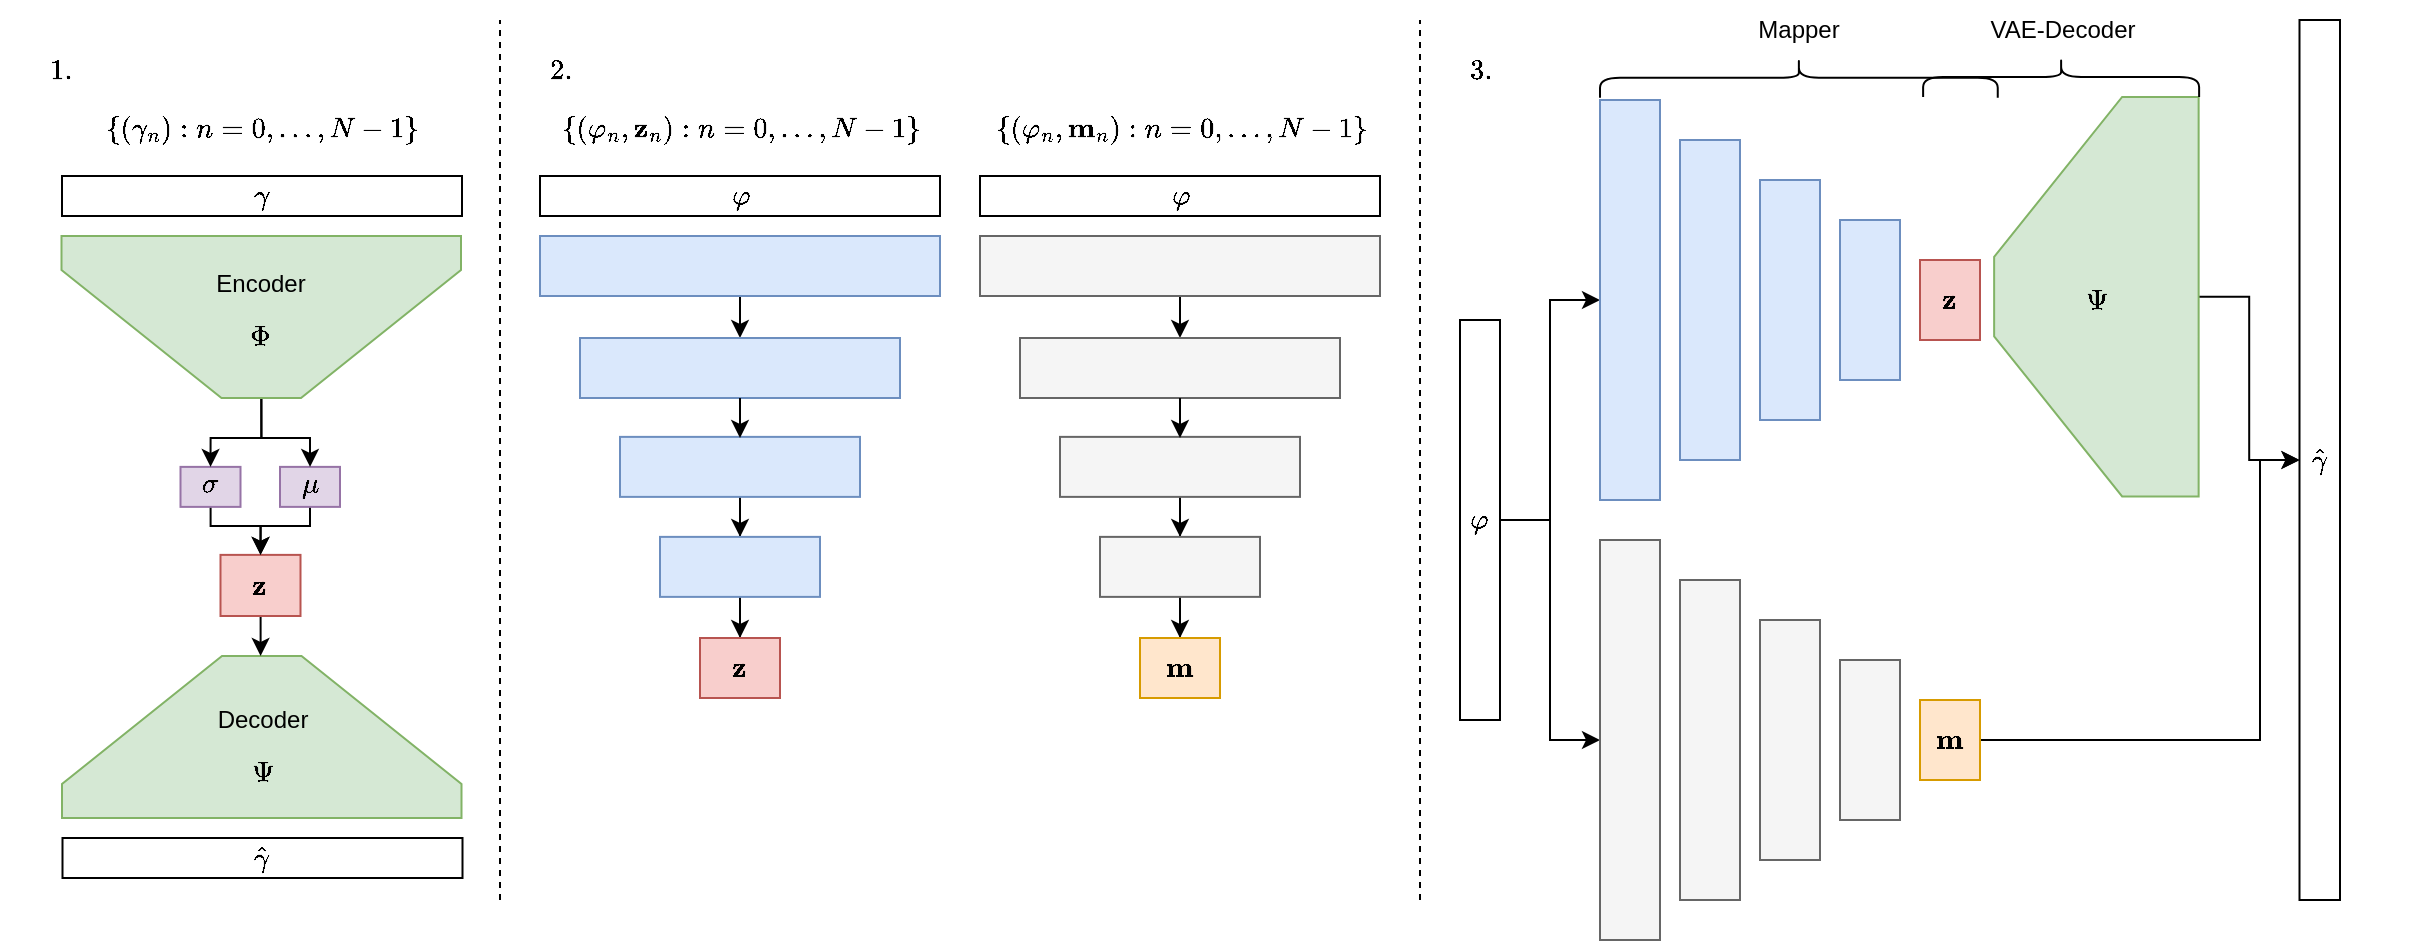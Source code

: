 <mxfile version="24.0.4" type="device">
  <diagram name="Seite-1" id="IvFxQ7YBZ0fXKgehMuEW">
    <mxGraphModel dx="2424" dy="882" grid="1" gridSize="10" guides="1" tooltips="1" connect="1" arrows="1" fold="1" page="1" pageScale="1" pageWidth="827" pageHeight="1169" math="1" shadow="0">
      <root>
        <mxCell id="0" />
        <mxCell id="1" parent="0" />
        <mxCell id="_-NI-KOX78uhNxdgtIzW-15" style="edgeStyle=orthogonalEdgeStyle;rounded=0;orthogonalLoop=1;jettySize=auto;html=1;entryX=0;entryY=0.5;entryDx=0;entryDy=0;" edge="1" parent="1" source="_-NI-KOX78uhNxdgtIzW-1" target="_-NI-KOX78uhNxdgtIzW-2">
          <mxGeometry relative="1" as="geometry" />
        </mxCell>
        <mxCell id="_-NI-KOX78uhNxdgtIzW-16" style="edgeStyle=orthogonalEdgeStyle;rounded=0;orthogonalLoop=1;jettySize=auto;html=1;entryX=0;entryY=0.5;entryDx=0;entryDy=0;" edge="1" parent="1" source="_-NI-KOX78uhNxdgtIzW-1" target="_-NI-KOX78uhNxdgtIzW-10">
          <mxGeometry relative="1" as="geometry" />
        </mxCell>
        <mxCell id="_-NI-KOX78uhNxdgtIzW-1" value="$$\varphi$$" style="rounded=0;whiteSpace=wrap;html=1;" vertex="1" parent="1">
          <mxGeometry x="120" y="310" width="20" height="200" as="geometry" />
        </mxCell>
        <mxCell id="_-NI-KOX78uhNxdgtIzW-2" value="" style="rounded=0;whiteSpace=wrap;html=1;fillColor=#dae8fc;strokeColor=#6c8ebf;" vertex="1" parent="1">
          <mxGeometry x="190" y="200" width="30" height="200" as="geometry" />
        </mxCell>
        <mxCell id="_-NI-KOX78uhNxdgtIzW-3" value="" style="rounded=0;whiteSpace=wrap;html=1;fillColor=#dae8fc;strokeColor=#6c8ebf;" vertex="1" parent="1">
          <mxGeometry x="230" y="220" width="30" height="160" as="geometry" />
        </mxCell>
        <mxCell id="_-NI-KOX78uhNxdgtIzW-4" value="" style="rounded=0;whiteSpace=wrap;html=1;fillColor=#dae8fc;strokeColor=#6c8ebf;" vertex="1" parent="1">
          <mxGeometry x="270" y="240" width="30" height="120" as="geometry" />
        </mxCell>
        <mxCell id="_-NI-KOX78uhNxdgtIzW-5" value="" style="rounded=0;whiteSpace=wrap;html=1;fillColor=#dae8fc;strokeColor=#6c8ebf;" vertex="1" parent="1">
          <mxGeometry x="310" y="260" width="30" height="80" as="geometry" />
        </mxCell>
        <mxCell id="_-NI-KOX78uhNxdgtIzW-6" value="$$\mathbf{z} $$" style="rounded=0;whiteSpace=wrap;html=1;fillColor=#f8cecc;strokeColor=#b85450;" vertex="1" parent="1">
          <mxGeometry x="350" y="280" width="30" height="40" as="geometry" />
        </mxCell>
        <mxCell id="_-NI-KOX78uhNxdgtIzW-17" style="edgeStyle=orthogonalEdgeStyle;rounded=0;orthogonalLoop=1;jettySize=auto;html=1;" edge="1" parent="1" source="_-NI-KOX78uhNxdgtIzW-7" target="_-NI-KOX78uhNxdgtIzW-9">
          <mxGeometry relative="1" as="geometry" />
        </mxCell>
        <mxCell id="_-NI-KOX78uhNxdgtIzW-7" value="" style="shape=loopLimit;whiteSpace=wrap;html=1;rotation=-90;size=80;fillColor=#d5e8d4;strokeColor=#82b366;" vertex="1" parent="1">
          <mxGeometry x="338.32" y="247.19" width="199.75" height="102.25" as="geometry" />
        </mxCell>
        <mxCell id="_-NI-KOX78uhNxdgtIzW-8" value="&lt;span style=&quot;text-wrap: wrap;&quot;&gt;$$\Psi$$&lt;/span&gt;" style="text;html=1;align=center;verticalAlign=middle;resizable=0;points=[];autosize=1;strokeColor=none;fillColor=none;" vertex="1" parent="1">
          <mxGeometry x="403.19" y="285" width="70" height="30" as="geometry" />
        </mxCell>
        <mxCell id="_-NI-KOX78uhNxdgtIzW-9" value="$$\hat{\gamma}$$" style="rounded=0;whiteSpace=wrap;html=1;" vertex="1" parent="1">
          <mxGeometry x="539.75" y="160" width="20.25" height="440" as="geometry" />
        </mxCell>
        <mxCell id="_-NI-KOX78uhNxdgtIzW-10" value="" style="rounded=0;whiteSpace=wrap;html=1;fillColor=#f5f5f5;fontColor=#333333;strokeColor=#666666;" vertex="1" parent="1">
          <mxGeometry x="190" y="420" width="30" height="200" as="geometry" />
        </mxCell>
        <mxCell id="_-NI-KOX78uhNxdgtIzW-11" value="" style="rounded=0;whiteSpace=wrap;html=1;fillColor=#f5f5f5;fontColor=#333333;strokeColor=#666666;" vertex="1" parent="1">
          <mxGeometry x="230" y="440" width="30" height="160" as="geometry" />
        </mxCell>
        <mxCell id="_-NI-KOX78uhNxdgtIzW-12" value="" style="rounded=0;whiteSpace=wrap;html=1;fillColor=#f5f5f5;fontColor=#333333;strokeColor=#666666;" vertex="1" parent="1">
          <mxGeometry x="270" y="460" width="30" height="120" as="geometry" />
        </mxCell>
        <mxCell id="_-NI-KOX78uhNxdgtIzW-13" value="" style="rounded=0;whiteSpace=wrap;html=1;fillColor=#f5f5f5;fontColor=#333333;strokeColor=#666666;" vertex="1" parent="1">
          <mxGeometry x="310" y="480" width="30" height="80" as="geometry" />
        </mxCell>
        <mxCell id="_-NI-KOX78uhNxdgtIzW-18" style="edgeStyle=orthogonalEdgeStyle;rounded=0;orthogonalLoop=1;jettySize=auto;html=1;entryX=0;entryY=0.5;entryDx=0;entryDy=0;" edge="1" parent="1" source="_-NI-KOX78uhNxdgtIzW-14" target="_-NI-KOX78uhNxdgtIzW-9">
          <mxGeometry relative="1" as="geometry">
            <Array as="points">
              <mxPoint x="520" y="520" />
              <mxPoint x="520" y="380" />
            </Array>
          </mxGeometry>
        </mxCell>
        <mxCell id="_-NI-KOX78uhNxdgtIzW-14" value="$$\mathbf{m} $$" style="rounded=0;whiteSpace=wrap;html=1;fillColor=#ffe6cc;strokeColor=#d79b00;" vertex="1" parent="1">
          <mxGeometry x="350" y="500" width="30" height="40" as="geometry" />
        </mxCell>
        <mxCell id="_-NI-KOX78uhNxdgtIzW-19" value="" style="shape=curlyBracket;whiteSpace=wrap;html=1;rounded=1;labelPosition=left;verticalLabelPosition=middle;align=right;verticalAlign=middle;rotation=90;" vertex="1" parent="1">
          <mxGeometry x="279.44" y="89.44" width="20" height="198.87" as="geometry" />
        </mxCell>
        <mxCell id="_-NI-KOX78uhNxdgtIzW-24" value="Mapper" style="text;html=1;align=center;verticalAlign=middle;resizable=0;points=[];autosize=1;strokeColor=none;fillColor=none;" vertex="1" parent="1">
          <mxGeometry x="259.44" y="150" width="60" height="30" as="geometry" />
        </mxCell>
        <mxCell id="_-NI-KOX78uhNxdgtIzW-26" value="" style="shape=curlyBracket;whiteSpace=wrap;html=1;rounded=1;labelPosition=left;verticalLabelPosition=middle;align=right;verticalAlign=middle;rotation=90;" vertex="1" parent="1">
          <mxGeometry x="410.56" y="119.56" width="20" height="138" as="geometry" />
        </mxCell>
        <mxCell id="_-NI-KOX78uhNxdgtIzW-27" value="VAE-Decoder" style="text;html=1;align=center;verticalAlign=middle;resizable=0;points=[];autosize=1;strokeColor=none;fillColor=none;" vertex="1" parent="1">
          <mxGeometry x="370.56" y="150" width="100" height="30" as="geometry" />
        </mxCell>
        <mxCell id="_-NI-KOX78uhNxdgtIzW-30" value="" style="shape=loopLimit;whiteSpace=wrap;html=1;rotation=0;size=80;fillColor=#d5e8d4;strokeColor=#82b366;" vertex="1" parent="1">
          <mxGeometry x="-579" y="478" width="199.75" height="81" as="geometry" />
        </mxCell>
        <mxCell id="_-NI-KOX78uhNxdgtIzW-54" style="edgeStyle=orthogonalEdgeStyle;rounded=0;orthogonalLoop=1;jettySize=auto;html=1;entryX=0.5;entryY=0;entryDx=0;entryDy=0;" edge="1" parent="1" source="_-NI-KOX78uhNxdgtIzW-32" target="_-NI-KOX78uhNxdgtIzW-30">
          <mxGeometry relative="1" as="geometry" />
        </mxCell>
        <mxCell id="_-NI-KOX78uhNxdgtIzW-32" value="$$\mathbf{z} $$" style="rounded=0;whiteSpace=wrap;html=1;fillColor=#f8cecc;strokeColor=#b85450;" vertex="1" parent="1">
          <mxGeometry x="-499.75" y="427.44" width="40" height="30.56" as="geometry" />
        </mxCell>
        <mxCell id="_-NI-KOX78uhNxdgtIzW-33" value="&lt;span style=&quot;text-wrap: wrap;&quot;&gt;Decoder$$\Psi$$&lt;/span&gt;" style="text;html=1;align=center;verticalAlign=middle;resizable=0;points=[];autosize=1;strokeColor=none;fillColor=none;" vertex="1" parent="1">
          <mxGeometry x="-538.75" y="514" width="120" height="30" as="geometry" />
        </mxCell>
        <mxCell id="_-NI-KOX78uhNxdgtIzW-35" value="$$\gamma$$" style="rounded=0;whiteSpace=wrap;html=1;" vertex="1" parent="1">
          <mxGeometry x="-579" y="238" width="200" height="20" as="geometry" />
        </mxCell>
        <mxCell id="_-NI-KOX78uhNxdgtIzW-36" value="$$\hat{\gamma}$$" style="rounded=0;whiteSpace=wrap;html=1;" vertex="1" parent="1">
          <mxGeometry x="-578.75" y="569" width="200" height="20" as="geometry" />
        </mxCell>
        <mxCell id="_-NI-KOX78uhNxdgtIzW-51" style="edgeStyle=orthogonalEdgeStyle;rounded=0;orthogonalLoop=1;jettySize=auto;html=1;entryX=0.5;entryY=0;entryDx=0;entryDy=0;" edge="1" parent="1" source="_-NI-KOX78uhNxdgtIzW-37" target="_-NI-KOX78uhNxdgtIzW-32">
          <mxGeometry relative="1" as="geometry">
            <Array as="points">
              <mxPoint x="-504.75" y="413" />
              <mxPoint x="-479.75" y="413" />
            </Array>
          </mxGeometry>
        </mxCell>
        <mxCell id="_-NI-KOX78uhNxdgtIzW-37" value="" style="rounded=0;whiteSpace=wrap;html=1;fillColor=#e1d5e7;strokeColor=#9673a6;" vertex="1" parent="1">
          <mxGeometry x="-519.75" y="383.44" width="30" height="20" as="geometry" />
        </mxCell>
        <mxCell id="_-NI-KOX78uhNxdgtIzW-52" style="edgeStyle=orthogonalEdgeStyle;rounded=0;orthogonalLoop=1;jettySize=auto;html=1;entryX=0.5;entryY=0;entryDx=0;entryDy=0;" edge="1" parent="1" source="_-NI-KOX78uhNxdgtIzW-38" target="_-NI-KOX78uhNxdgtIzW-32">
          <mxGeometry relative="1" as="geometry">
            <Array as="points">
              <mxPoint x="-454.75" y="413" />
              <mxPoint x="-479.75" y="413" />
            </Array>
          </mxGeometry>
        </mxCell>
        <mxCell id="_-NI-KOX78uhNxdgtIzW-38" value="" style="rounded=0;whiteSpace=wrap;html=1;fillColor=#e1d5e7;strokeColor=#9673a6;" vertex="1" parent="1">
          <mxGeometry x="-470" y="383.44" width="30" height="20" as="geometry" />
        </mxCell>
        <mxCell id="_-NI-KOX78uhNxdgtIzW-55" value="$$1.$$" style="text;html=1;align=center;verticalAlign=middle;resizable=0;points=[];autosize=1;strokeColor=none;fillColor=none;" vertex="1" parent="1">
          <mxGeometry x="-610" y="170" width="60" height="30" as="geometry" />
        </mxCell>
        <mxCell id="_-NI-KOX78uhNxdgtIzW-71" style="edgeStyle=orthogonalEdgeStyle;rounded=0;orthogonalLoop=1;jettySize=auto;html=1;entryX=0;entryY=0.5;entryDx=0;entryDy=0;" edge="1" parent="1" source="_-NI-KOX78uhNxdgtIzW-56" target="_-NI-KOX78uhNxdgtIzW-57">
          <mxGeometry relative="1" as="geometry" />
        </mxCell>
        <mxCell id="_-NI-KOX78uhNxdgtIzW-56" value="" style="rounded=0;whiteSpace=wrap;html=1;fillColor=#dae8fc;strokeColor=#6c8ebf;direction=south;" vertex="1" parent="1">
          <mxGeometry x="-340" y="268" width="200" height="30" as="geometry" />
        </mxCell>
        <mxCell id="_-NI-KOX78uhNxdgtIzW-57" value="" style="rounded=0;whiteSpace=wrap;html=1;fillColor=#dae8fc;strokeColor=#6c8ebf;direction=south;" vertex="1" parent="1">
          <mxGeometry x="-320" y="319" width="160" height="30" as="geometry" />
        </mxCell>
        <mxCell id="_-NI-KOX78uhNxdgtIzW-73" style="edgeStyle=orthogonalEdgeStyle;rounded=0;orthogonalLoop=1;jettySize=auto;html=1;entryX=0;entryY=0.5;entryDx=0;entryDy=0;" edge="1" parent="1" source="_-NI-KOX78uhNxdgtIzW-58" target="_-NI-KOX78uhNxdgtIzW-59">
          <mxGeometry relative="1" as="geometry" />
        </mxCell>
        <mxCell id="_-NI-KOX78uhNxdgtIzW-58" value="" style="rounded=0;whiteSpace=wrap;html=1;fillColor=#dae8fc;strokeColor=#6c8ebf;direction=south;" vertex="1" parent="1">
          <mxGeometry x="-300" y="368.44" width="120" height="30" as="geometry" />
        </mxCell>
        <mxCell id="_-NI-KOX78uhNxdgtIzW-74" style="edgeStyle=orthogonalEdgeStyle;rounded=0;orthogonalLoop=1;jettySize=auto;html=1;entryX=0;entryY=0.5;entryDx=0;entryDy=0;" edge="1" parent="1" source="_-NI-KOX78uhNxdgtIzW-59" target="_-NI-KOX78uhNxdgtIzW-60">
          <mxGeometry relative="1" as="geometry" />
        </mxCell>
        <mxCell id="_-NI-KOX78uhNxdgtIzW-59" value="" style="rounded=0;whiteSpace=wrap;html=1;fillColor=#dae8fc;strokeColor=#6c8ebf;direction=south;" vertex="1" parent="1">
          <mxGeometry x="-280" y="418.44" width="80" height="30" as="geometry" />
        </mxCell>
        <mxCell id="_-NI-KOX78uhNxdgtIzW-60" value="$$\mathbf{z} $$" style="rounded=0;whiteSpace=wrap;html=1;fillColor=#f8cecc;strokeColor=#b85450;direction=south;" vertex="1" parent="1">
          <mxGeometry x="-260" y="469" width="40" height="30" as="geometry" />
        </mxCell>
        <mxCell id="_-NI-KOX78uhNxdgtIzW-61" value="$$2.$$" style="text;html=1;align=center;verticalAlign=middle;resizable=0;points=[];autosize=1;strokeColor=none;fillColor=none;" vertex="1" parent="1">
          <mxGeometry x="-360" y="170" width="60" height="30" as="geometry" />
        </mxCell>
        <mxCell id="_-NI-KOX78uhNxdgtIzW-62" value="" style="endArrow=none;dashed=1;html=1;rounded=0;" edge="1" parent="1">
          <mxGeometry width="50" height="50" relative="1" as="geometry">
            <mxPoint x="-360" y="600" as="sourcePoint" />
            <mxPoint x="-360" y="160" as="targetPoint" />
          </mxGeometry>
        </mxCell>
        <mxCell id="_-NI-KOX78uhNxdgtIzW-63" value="" style="rounded=0;whiteSpace=wrap;html=1;rotation=90;" vertex="1" parent="1">
          <mxGeometry x="-250" y="148" width="20" height="200" as="geometry" />
        </mxCell>
        <mxCell id="_-NI-KOX78uhNxdgtIzW-64" value="&lt;span style=&quot;text-wrap: wrap;&quot;&gt;$$\varphi$$&lt;/span&gt;" style="text;html=1;align=center;verticalAlign=middle;resizable=0;points=[];autosize=1;strokeColor=none;fillColor=none;" vertex="1" parent="1">
          <mxGeometry x="-285" y="233" width="90" height="30" as="geometry" />
        </mxCell>
        <mxCell id="_-NI-KOX78uhNxdgtIzW-68" style="edgeStyle=orthogonalEdgeStyle;rounded=0;orthogonalLoop=1;jettySize=auto;html=1;entryX=0.5;entryY=0;entryDx=0;entryDy=0;" edge="1" parent="1" source="_-NI-KOX78uhNxdgtIzW-65" target="_-NI-KOX78uhNxdgtIzW-37">
          <mxGeometry relative="1" as="geometry" />
        </mxCell>
        <mxCell id="_-NI-KOX78uhNxdgtIzW-69" style="edgeStyle=orthogonalEdgeStyle;rounded=0;orthogonalLoop=1;jettySize=auto;html=1;entryX=0.5;entryY=0;entryDx=0;entryDy=0;" edge="1" parent="1" source="_-NI-KOX78uhNxdgtIzW-65" target="_-NI-KOX78uhNxdgtIzW-38">
          <mxGeometry relative="1" as="geometry" />
        </mxCell>
        <mxCell id="_-NI-KOX78uhNxdgtIzW-65" value="" style="shape=loopLimit;whiteSpace=wrap;html=1;rotation=-180;size=80;fillColor=#d5e8d4;strokeColor=#82b366;" vertex="1" parent="1">
          <mxGeometry x="-579.25" y="268" width="199.75" height="81" as="geometry" />
        </mxCell>
        <mxCell id="_-NI-KOX78uhNxdgtIzW-34" value="&lt;span style=&quot;text-wrap: wrap;&quot;&gt;Encoder&lt;/span&gt;&lt;span style=&quot;text-wrap: wrap; background-color: initial;&quot;&gt;$$\Phi$$&lt;/span&gt;" style="text;html=1;align=center;verticalAlign=middle;resizable=0;points=[];autosize=1;strokeColor=none;fillColor=none;" vertex="1" parent="1">
          <mxGeometry x="-540.0" y="296.31" width="120" height="30" as="geometry" />
        </mxCell>
        <mxCell id="_-NI-KOX78uhNxdgtIzW-72" style="edgeStyle=orthogonalEdgeStyle;rounded=0;orthogonalLoop=1;jettySize=auto;html=1;entryX=0.041;entryY=0.495;entryDx=0;entryDy=0;entryPerimeter=0;" edge="1" parent="1" source="_-NI-KOX78uhNxdgtIzW-57" target="_-NI-KOX78uhNxdgtIzW-58">
          <mxGeometry relative="1" as="geometry" />
        </mxCell>
        <mxCell id="_-NI-KOX78uhNxdgtIzW-75" value="" style="endArrow=none;dashed=1;html=1;rounded=0;" edge="1" parent="1">
          <mxGeometry width="50" height="50" relative="1" as="geometry">
            <mxPoint x="100" y="600" as="sourcePoint" />
            <mxPoint x="100" y="160" as="targetPoint" />
          </mxGeometry>
        </mxCell>
        <mxCell id="_-NI-KOX78uhNxdgtIzW-76" style="edgeStyle=orthogonalEdgeStyle;rounded=0;orthogonalLoop=1;jettySize=auto;html=1;entryX=0;entryY=0.5;entryDx=0;entryDy=0;" edge="1" parent="1" source="_-NI-KOX78uhNxdgtIzW-77" target="_-NI-KOX78uhNxdgtIzW-78">
          <mxGeometry relative="1" as="geometry" />
        </mxCell>
        <mxCell id="_-NI-KOX78uhNxdgtIzW-77" value="" style="rounded=0;whiteSpace=wrap;html=1;fillColor=#f5f5f5;strokeColor=#666666;direction=south;fontColor=#333333;" vertex="1" parent="1">
          <mxGeometry x="-120" y="268" width="200" height="30" as="geometry" />
        </mxCell>
        <mxCell id="_-NI-KOX78uhNxdgtIzW-78" value="" style="rounded=0;whiteSpace=wrap;html=1;fillColor=#f5f5f5;strokeColor=#666666;direction=south;fontColor=#333333;" vertex="1" parent="1">
          <mxGeometry x="-100" y="319" width="160" height="30" as="geometry" />
        </mxCell>
        <mxCell id="_-NI-KOX78uhNxdgtIzW-79" style="edgeStyle=orthogonalEdgeStyle;rounded=0;orthogonalLoop=1;jettySize=auto;html=1;entryX=0;entryY=0.5;entryDx=0;entryDy=0;" edge="1" parent="1" source="_-NI-KOX78uhNxdgtIzW-80" target="_-NI-KOX78uhNxdgtIzW-82">
          <mxGeometry relative="1" as="geometry" />
        </mxCell>
        <mxCell id="_-NI-KOX78uhNxdgtIzW-80" value="" style="rounded=0;whiteSpace=wrap;html=1;fillColor=#f5f5f5;strokeColor=#666666;direction=south;fontColor=#333333;" vertex="1" parent="1">
          <mxGeometry x="-80" y="368.44" width="120" height="30" as="geometry" />
        </mxCell>
        <mxCell id="_-NI-KOX78uhNxdgtIzW-81" style="edgeStyle=orthogonalEdgeStyle;rounded=0;orthogonalLoop=1;jettySize=auto;html=1;entryX=0;entryY=0.5;entryDx=0;entryDy=0;" edge="1" parent="1" source="_-NI-KOX78uhNxdgtIzW-82" target="_-NI-KOX78uhNxdgtIzW-83">
          <mxGeometry relative="1" as="geometry" />
        </mxCell>
        <mxCell id="_-NI-KOX78uhNxdgtIzW-82" value="" style="rounded=0;whiteSpace=wrap;html=1;fillColor=#f5f5f5;strokeColor=#666666;direction=south;fontColor=#333333;" vertex="1" parent="1">
          <mxGeometry x="-60" y="418.44" width="80" height="30" as="geometry" />
        </mxCell>
        <mxCell id="_-NI-KOX78uhNxdgtIzW-83" value="$$\mathbf{m} $$" style="rounded=0;whiteSpace=wrap;html=1;fillColor=#ffe6cc;strokeColor=#d79b00;direction=south;" vertex="1" parent="1">
          <mxGeometry x="-40" y="469" width="40" height="30" as="geometry" />
        </mxCell>
        <mxCell id="_-NI-KOX78uhNxdgtIzW-85" value="" style="rounded=0;whiteSpace=wrap;html=1;rotation=90;" vertex="1" parent="1">
          <mxGeometry x="-30" y="148" width="20" height="200" as="geometry" />
        </mxCell>
        <mxCell id="_-NI-KOX78uhNxdgtIzW-86" value="&lt;span style=&quot;text-wrap: wrap;&quot;&gt;$$\varphi$$&lt;/span&gt;" style="text;html=1;align=center;verticalAlign=middle;resizable=0;points=[];autosize=1;strokeColor=none;fillColor=none;" vertex="1" parent="1">
          <mxGeometry x="-65" y="233" width="90" height="30" as="geometry" />
        </mxCell>
        <mxCell id="_-NI-KOX78uhNxdgtIzW-87" style="edgeStyle=orthogonalEdgeStyle;rounded=0;orthogonalLoop=1;jettySize=auto;html=1;entryX=0.041;entryY=0.495;entryDx=0;entryDy=0;entryPerimeter=0;" edge="1" parent="1" source="_-NI-KOX78uhNxdgtIzW-78" target="_-NI-KOX78uhNxdgtIzW-80">
          <mxGeometry relative="1" as="geometry" />
        </mxCell>
        <mxCell id="_-NI-KOX78uhNxdgtIzW-88" value="$$3.$$" style="text;html=1;align=center;verticalAlign=middle;resizable=0;points=[];autosize=1;strokeColor=none;fillColor=none;" vertex="1" parent="1">
          <mxGeometry x="100" y="170" width="60" height="30" as="geometry" />
        </mxCell>
        <mxCell id="_-NI-KOX78uhNxdgtIzW-90" value="$$\{(\gamma_n) : n = 0, \dots, N-1\}$$" style="text;html=1;align=center;verticalAlign=middle;resizable=0;points=[];autosize=1;strokeColor=none;fillColor=none;" vertex="1" parent="1">
          <mxGeometry x="-593.75" y="200" width="230" height="30" as="geometry" />
        </mxCell>
        <mxCell id="_-NI-KOX78uhNxdgtIzW-91" value="$$\{(\varphi_n, \mathbf{z}_n) : n = 0, \dots, N-1\}$$" style="text;html=1;align=center;verticalAlign=middle;resizable=0;points=[];autosize=1;strokeColor=none;fillColor=none;" vertex="1" parent="1">
          <mxGeometry x="-385" y="200" width="290" height="30" as="geometry" />
        </mxCell>
        <mxCell id="_-NI-KOX78uhNxdgtIzW-92" value="$$\{(\varphi_n, \mathbf{m}_n) : n = 0, \dots, N-1\}$$" style="text;html=1;align=center;verticalAlign=middle;resizable=0;points=[];autosize=1;strokeColor=none;fillColor=none;" vertex="1" parent="1">
          <mxGeometry x="-170" y="200" width="300" height="30" as="geometry" />
        </mxCell>
        <mxCell id="_-NI-KOX78uhNxdgtIzW-42" value="&lt;span style=&quot;text-wrap: wrap;&quot;&gt;$$\mu $$&lt;/span&gt;" style="text;html=1;align=center;verticalAlign=middle;resizable=0;points=[];autosize=1;strokeColor=none;fillColor=none;" vertex="1" parent="1">
          <mxGeometry x="-490" y="377.44" width="70" height="30" as="geometry" />
        </mxCell>
        <mxCell id="_-NI-KOX78uhNxdgtIzW-43" value="&lt;span style=&quot;text-wrap: wrap;&quot;&gt;$$\sigma $$&lt;/span&gt;" style="text;html=1;align=center;verticalAlign=middle;resizable=0;points=[];autosize=1;strokeColor=none;fillColor=none;" vertex="1" parent="1">
          <mxGeometry x="-549.75" y="377.44" width="90" height="30" as="geometry" />
        </mxCell>
      </root>
    </mxGraphModel>
  </diagram>
</mxfile>
